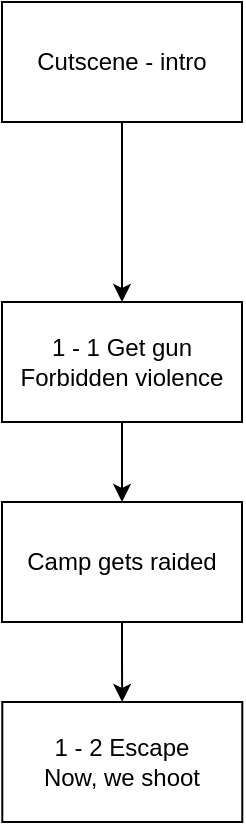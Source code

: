 <mxfile version="14.1.8" type="device"><diagram id="lfXfnCKkNuqSjKMZg6m2" name="Page-1"><mxGraphModel dx="517" dy="460" grid="1" gridSize="10" guides="1" tooltips="1" connect="1" arrows="1" fold="1" page="1" pageScale="1" pageWidth="850" pageHeight="1100" math="0" shadow="0"><root><mxCell id="0"/><mxCell id="1" parent="0"/><mxCell id="YzPMGD_0MCF9Ljw2ScH8-3" style="edgeStyle=orthogonalEdgeStyle;rounded=0;orthogonalLoop=1;jettySize=auto;html=1;entryX=0.5;entryY=0;entryDx=0;entryDy=0;" edge="1" parent="1" source="YzPMGD_0MCF9Ljw2ScH8-1" target="YzPMGD_0MCF9Ljw2ScH8-2"><mxGeometry relative="1" as="geometry"/></mxCell><mxCell id="YzPMGD_0MCF9Ljw2ScH8-1" value="Cutscene - intro&lt;br&gt;" style="rounded=0;whiteSpace=wrap;html=1;" vertex="1" parent="1"><mxGeometry x="80" y="50" width="120" height="60" as="geometry"/></mxCell><mxCell id="YzPMGD_0MCF9Ljw2ScH8-4" style="edgeStyle=orthogonalEdgeStyle;rounded=0;orthogonalLoop=1;jettySize=auto;html=1;" edge="1" parent="1" source="YzPMGD_0MCF9Ljw2ScH8-2" target="YzPMGD_0MCF9Ljw2ScH8-5"><mxGeometry relative="1" as="geometry"><mxPoint x="140" y="340" as="targetPoint"/></mxGeometry></mxCell><mxCell id="YzPMGD_0MCF9Ljw2ScH8-2" value="1 - 1 Get gun&lt;br&gt;Forbidden violence" style="rounded=0;whiteSpace=wrap;html=1;" vertex="1" parent="1"><mxGeometry x="80" y="200" width="120" height="60" as="geometry"/></mxCell><mxCell id="YzPMGD_0MCF9Ljw2ScH8-6" style="edgeStyle=orthogonalEdgeStyle;rounded=0;orthogonalLoop=1;jettySize=auto;html=1;exitX=0.5;exitY=1;exitDx=0;exitDy=0;" edge="1" parent="1" source="YzPMGD_0MCF9Ljw2ScH8-5" target="YzPMGD_0MCF9Ljw2ScH8-7"><mxGeometry relative="1" as="geometry"><mxPoint x="140.143" y="430" as="targetPoint"/></mxGeometry></mxCell><mxCell id="YzPMGD_0MCF9Ljw2ScH8-5" value="Camp gets raided" style="rounded=0;whiteSpace=wrap;html=1;" vertex="1" parent="1"><mxGeometry x="80" y="300" width="120" height="60" as="geometry"/></mxCell><mxCell id="YzPMGD_0MCF9Ljw2ScH8-7" value="1 - 2 Escape&lt;br&gt;Now, we shoot" style="rounded=0;whiteSpace=wrap;html=1;" vertex="1" parent="1"><mxGeometry x="80.143" y="400" width="120" height="60" as="geometry"/></mxCell></root></mxGraphModel></diagram></mxfile>